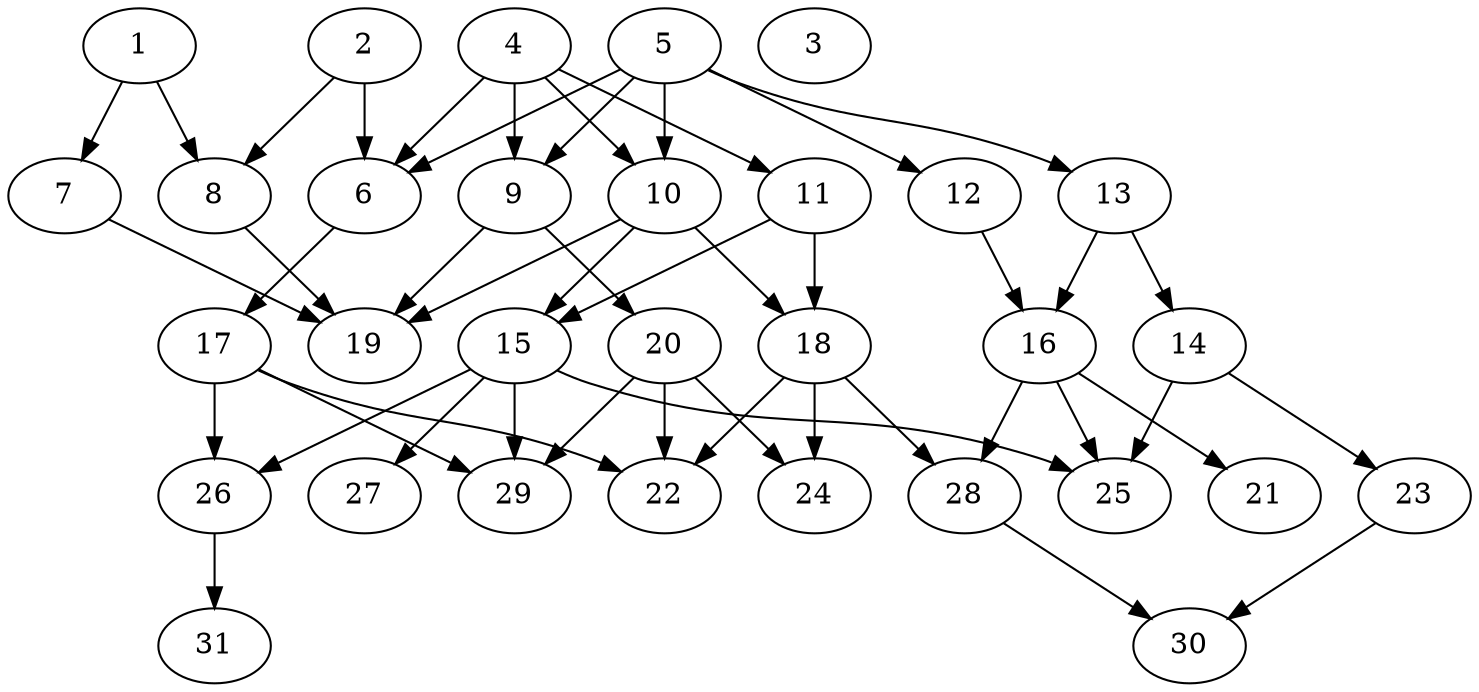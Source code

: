 // DAG (tier=2-normal, mode=compute, n=31, ccr=0.382, fat=0.675, density=0.433, regular=0.477, jump=0.127, mindata=524288, maxdata=8388608)
// DAG automatically generated by daggen at Sun Aug 24 16:33:33 2025
// /home/ermia/Project/Environments/daggen/bin/daggen --dot --ccr 0.382 --fat 0.675 --regular 0.477 --density 0.433 --jump 0.127 --mindata 524288 --maxdata 8388608 -n 31 
digraph G {
  1 [size="432992655888852451328", alpha="0.11", expect_size="216496327944426225664"]
  1 -> 7 [size ="457871565258752"]
  1 -> 8 [size ="457871565258752"]
  2 [size="460395372072055488", alpha="0.15", expect_size="230197686036027744"]
  2 -> 6 [size ="233064395440128"]
  2 -> 8 [size ="233064395440128"]
  3 [size="160061112568360128", alpha="0.11", expect_size="80030556284180064"]
  4 [size="146321860814190936064", alpha="0.02", expect_size="73160930407095468032"]
  4 -> 6 [size ="222141379248128"]
  4 -> 9 [size ="222141379248128"]
  4 -> 10 [size ="222141379248128"]
  4 -> 11 [size ="222141379248128"]
  5 [size="421823850190368064", alpha="0.01", expect_size="210911925095184032"]
  5 -> 6 [size ="291809506885632"]
  5 -> 9 [size ="291809506885632"]
  5 -> 10 [size ="291809506885632"]
  5 -> 12 [size ="291809506885632"]
  5 -> 13 [size ="291809506885632"]
  6 [size="63742298661138202624", alpha="0.12", expect_size="31871149330569101312"]
  6 -> 17 [size ="127656167211008"]
  7 [size="17409099417239158784", alpha="0.12", expect_size="8704549708619579392"]
  7 -> 19 [size ="53737095692288"]
  8 [size="3905901977414026", alpha="0.12", expect_size="1952950988707013"]
  8 -> 19 [size ="295283103629312"]
  9 [size="98722022273486256", alpha="0.01", expect_size="49361011136743128"]
  9 -> 19 [size ="111328983252992"]
  9 -> 20 [size ="111328983252992"]
  10 [size="1159163706910658048", alpha="0.03", expect_size="579581853455329024"]
  10 -> 15 [size ="429926905806848"]
  10 -> 18 [size ="429926905806848"]
  10 -> 19 [size ="429926905806848"]
  11 [size="7643894285493583", alpha="0.09", expect_size="3821947142746791"]
  11 -> 15 [size ="432091569324032"]
  11 -> 18 [size ="432091569324032"]
  12 [size="174007277204581384192", alpha="0.07", expect_size="87003638602290692096"]
  12 -> 16 [size ="249345534328832"]
  13 [size="150178305899884512", alpha="0.00", expect_size="75089152949942256"]
  13 -> 14 [size ="196102376652800"]
  13 -> 16 [size ="196102376652800"]
  14 [size="4903350088207562", alpha="0.04", expect_size="2451675044103781"]
  14 -> 23 [size ="479946623418368"]
  14 -> 25 [size ="479946623418368"]
  15 [size="136848149542442064", alpha="0.04", expect_size="68424074771221032"]
  15 -> 25 [size ="147130681393152"]
  15 -> 26 [size ="147130681393152"]
  15 -> 27 [size ="147130681393152"]
  15 -> 29 [size ="147130681393152"]
  16 [size="29751347525791514624", alpha="0.15", expect_size="14875673762895757312"]
  16 -> 21 [size ="76811765547008"]
  16 -> 25 [size ="76811765547008"]
  16 -> 28 [size ="76811765547008"]
  17 [size="543805970539299008", alpha="0.09", expect_size="271902985269649504"]
  17 -> 22 [size ="204380850618368"]
  17 -> 26 [size ="204380850618368"]
  17 -> 29 [size ="204380850618368"]
  18 [size="683522210929103232", alpha="0.14", expect_size="341761105464551616"]
  18 -> 22 [size ="403676334129152"]
  18 -> 24 [size ="403676334129152"]
  18 -> 28 [size ="403676334129152"]
  19 [size="214414137021693952000", alpha="0.07", expect_size="107207068510846976000"]
  20 [size="63546419775591677952", alpha="0.00", expect_size="31773209887795838976"]
  20 -> 22 [size ="127394509750272"]
  20 -> 24 [size ="127394509750272"]
  20 -> 29 [size ="127394509750272"]
  21 [size="6178646896804105", alpha="0.16", expect_size="3089323448402052"]
  22 [size="4076370640502784000", alpha="0.12", expect_size="2038185320251392000"]
  23 [size="20387030388064660", alpha="0.03", expect_size="10193515194032330"]
  23 -> 30 [size ="401584148185088"]
  24 [size="28797079635984336", alpha="0.14", expect_size="14398539817992168"]
  25 [size="7384229299420885", alpha="0.07", expect_size="3692114649710442"]
  26 [size="7376429916172058624", alpha="0.18", expect_size="3688214958086029312"]
  26 -> 31 [size ="30314759979008"]
  27 [size="4343342544602564", alpha="0.10", expect_size="2171671272301282"]
  28 [size="1390622206830882048", alpha="0.17", expect_size="695311103415441024"]
  28 -> 30 [size ="521150023073792"]
  29 [size="19676747337239464", alpha="0.03", expect_size="9838373668619732"]
  30 [size="1883396648818704384", alpha="0.18", expect_size="941698324409352192"]
  31 [size="4767707876070514", alpha="0.11", expect_size="2383853938035257"]
}
